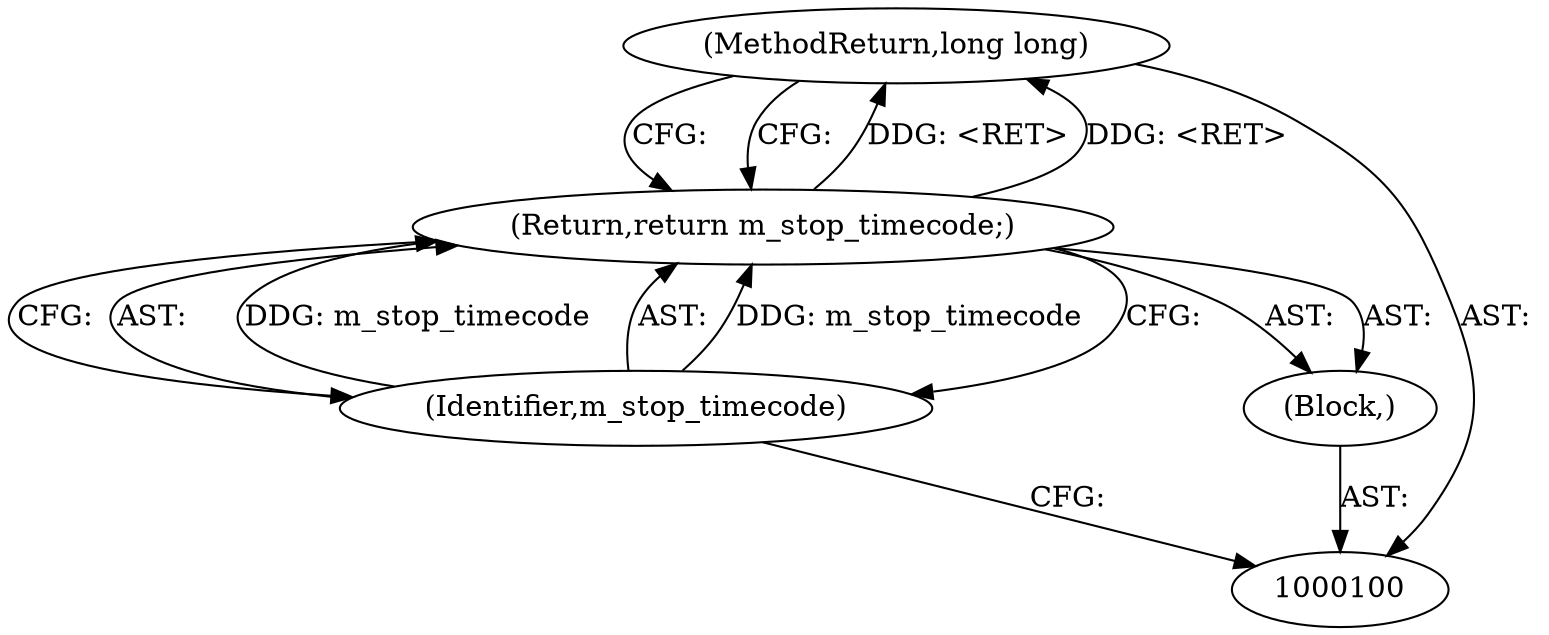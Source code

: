 digraph "1_Android_04839626ed859623901ebd3a5fd483982186b59d_120" {
"1000104" [label="(MethodReturn,long long)"];
"1000101" [label="(Block,)"];
"1000103" [label="(Identifier,m_stop_timecode)"];
"1000102" [label="(Return,return m_stop_timecode;)"];
"1000104" -> "1000100"  [label="AST: "];
"1000104" -> "1000102"  [label="CFG: "];
"1000102" -> "1000104"  [label="DDG: <RET>"];
"1000101" -> "1000100"  [label="AST: "];
"1000102" -> "1000101"  [label="AST: "];
"1000103" -> "1000102"  [label="AST: "];
"1000103" -> "1000100"  [label="CFG: "];
"1000102" -> "1000103"  [label="CFG: "];
"1000103" -> "1000102"  [label="DDG: m_stop_timecode"];
"1000102" -> "1000101"  [label="AST: "];
"1000102" -> "1000103"  [label="CFG: "];
"1000103" -> "1000102"  [label="AST: "];
"1000104" -> "1000102"  [label="CFG: "];
"1000102" -> "1000104"  [label="DDG: <RET>"];
"1000103" -> "1000102"  [label="DDG: m_stop_timecode"];
}

